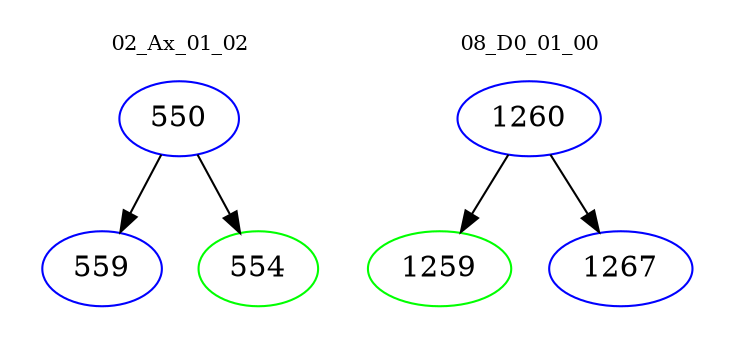 digraph{
subgraph cluster_0 {
color = white
label = "02_Ax_01_02";
fontsize=10;
T0_550 [label="550", color="blue"]
T0_550 -> T0_559 [color="black"]
T0_559 [label="559", color="blue"]
T0_550 -> T0_554 [color="black"]
T0_554 [label="554", color="green"]
}
subgraph cluster_1 {
color = white
label = "08_D0_01_00";
fontsize=10;
T1_1260 [label="1260", color="blue"]
T1_1260 -> T1_1259 [color="black"]
T1_1259 [label="1259", color="green"]
T1_1260 -> T1_1267 [color="black"]
T1_1267 [label="1267", color="blue"]
}
}
